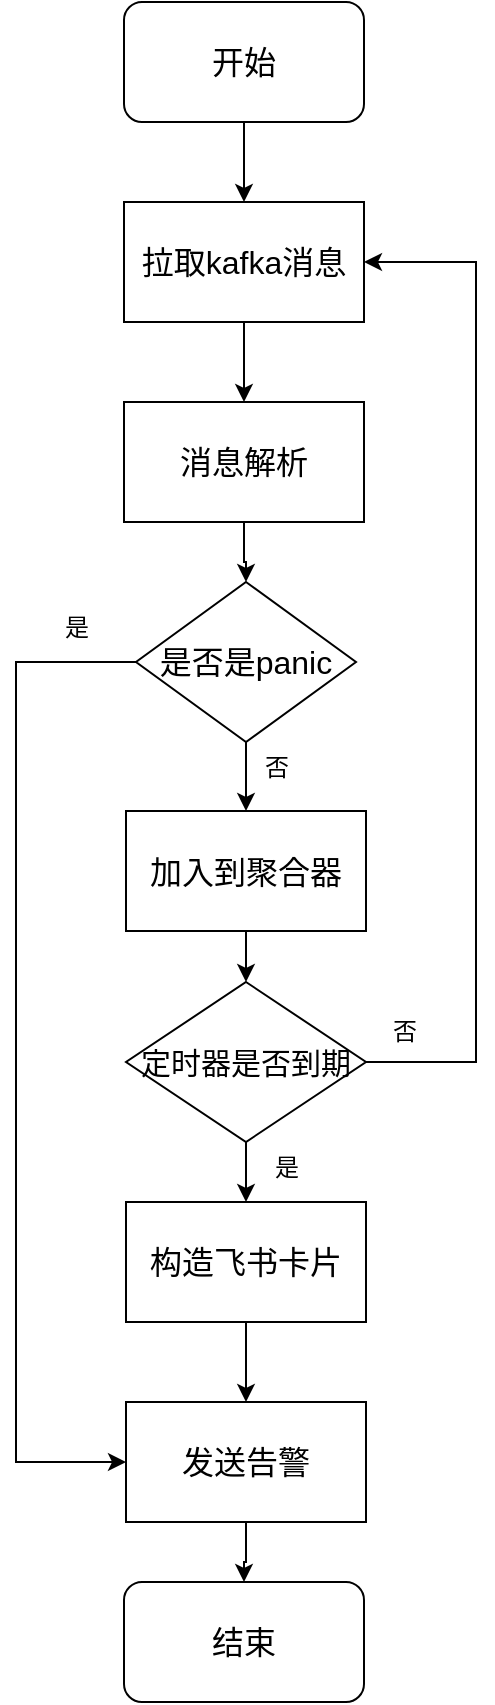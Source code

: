 <mxfile version="21.6.6" type="github">
  <diagram name="第 1 页" id="HdafNH0HoxGkNgHMaCGU">
    <mxGraphModel dx="1468" dy="778" grid="1" gridSize="10" guides="1" tooltips="1" connect="1" arrows="1" fold="1" page="1" pageScale="1" pageWidth="827" pageHeight="1169" math="0" shadow="0">
      <root>
        <mxCell id="0" />
        <mxCell id="1" parent="0" />
        <mxCell id="S4SMHpq0_AO4ld81AgC7-11" style="edgeStyle=orthogonalEdgeStyle;rounded=0;orthogonalLoop=1;jettySize=auto;html=1;entryX=0.5;entryY=0;entryDx=0;entryDy=0;" edge="1" parent="1" source="S4SMHpq0_AO4ld81AgC7-1" target="S4SMHpq0_AO4ld81AgC7-2">
          <mxGeometry relative="1" as="geometry" />
        </mxCell>
        <mxCell id="S4SMHpq0_AO4ld81AgC7-1" value="&lt;font style=&quot;font-size: 16px;&quot;&gt;开始&lt;/font&gt;" style="rounded=1;whiteSpace=wrap;html=1;" vertex="1" parent="1">
          <mxGeometry x="354" y="120" width="120" height="60" as="geometry" />
        </mxCell>
        <mxCell id="S4SMHpq0_AO4ld81AgC7-12" style="edgeStyle=orthogonalEdgeStyle;rounded=0;orthogonalLoop=1;jettySize=auto;html=1;entryX=0.5;entryY=0;entryDx=0;entryDy=0;" edge="1" parent="1" source="S4SMHpq0_AO4ld81AgC7-2" target="S4SMHpq0_AO4ld81AgC7-3">
          <mxGeometry relative="1" as="geometry" />
        </mxCell>
        <mxCell id="S4SMHpq0_AO4ld81AgC7-2" value="&lt;font style=&quot;font-size: 16px;&quot;&gt;拉取kafka消息&lt;/font&gt;" style="rounded=0;whiteSpace=wrap;html=1;" vertex="1" parent="1">
          <mxGeometry x="354" y="220" width="120" height="60" as="geometry" />
        </mxCell>
        <mxCell id="S4SMHpq0_AO4ld81AgC7-13" style="edgeStyle=orthogonalEdgeStyle;rounded=0;orthogonalLoop=1;jettySize=auto;html=1;entryX=0.5;entryY=0;entryDx=0;entryDy=0;" edge="1" parent="1" source="S4SMHpq0_AO4ld81AgC7-3" target="S4SMHpq0_AO4ld81AgC7-5">
          <mxGeometry relative="1" as="geometry" />
        </mxCell>
        <mxCell id="S4SMHpq0_AO4ld81AgC7-3" value="&lt;font style=&quot;font-size: 16px;&quot;&gt;消息解析&lt;/font&gt;" style="rounded=0;whiteSpace=wrap;html=1;" vertex="1" parent="1">
          <mxGeometry x="354" y="320" width="120" height="60" as="geometry" />
        </mxCell>
        <mxCell id="S4SMHpq0_AO4ld81AgC7-14" style="edgeStyle=orthogonalEdgeStyle;rounded=0;orthogonalLoop=1;jettySize=auto;html=1;entryX=0.5;entryY=0;entryDx=0;entryDy=0;" edge="1" parent="1" source="S4SMHpq0_AO4ld81AgC7-5" target="S4SMHpq0_AO4ld81AgC7-6">
          <mxGeometry relative="1" as="geometry" />
        </mxCell>
        <mxCell id="S4SMHpq0_AO4ld81AgC7-22" style="edgeStyle=orthogonalEdgeStyle;rounded=0;orthogonalLoop=1;jettySize=auto;html=1;entryX=0;entryY=0.5;entryDx=0;entryDy=0;exitX=0;exitY=0.5;exitDx=0;exitDy=0;" edge="1" parent="1" source="S4SMHpq0_AO4ld81AgC7-5" target="S4SMHpq0_AO4ld81AgC7-9">
          <mxGeometry relative="1" as="geometry">
            <Array as="points">
              <mxPoint x="300" y="450" />
              <mxPoint x="300" y="850" />
            </Array>
          </mxGeometry>
        </mxCell>
        <mxCell id="S4SMHpq0_AO4ld81AgC7-5" value="&lt;font style=&quot;font-size: 16px;&quot;&gt;是否是panic&lt;/font&gt;" style="rhombus;whiteSpace=wrap;html=1;" vertex="1" parent="1">
          <mxGeometry x="360" y="410" width="110" height="80" as="geometry" />
        </mxCell>
        <mxCell id="S4SMHpq0_AO4ld81AgC7-16" style="edgeStyle=orthogonalEdgeStyle;rounded=0;orthogonalLoop=1;jettySize=auto;html=1;entryX=0.5;entryY=0;entryDx=0;entryDy=0;" edge="1" parent="1" source="S4SMHpq0_AO4ld81AgC7-6" target="S4SMHpq0_AO4ld81AgC7-7">
          <mxGeometry relative="1" as="geometry" />
        </mxCell>
        <mxCell id="S4SMHpq0_AO4ld81AgC7-6" value="&lt;font style=&quot;font-size: 16px;&quot;&gt;加入到聚合器&lt;/font&gt;" style="rounded=0;whiteSpace=wrap;html=1;" vertex="1" parent="1">
          <mxGeometry x="355" y="524.5" width="120" height="60" as="geometry" />
        </mxCell>
        <mxCell id="S4SMHpq0_AO4ld81AgC7-17" style="edgeStyle=orthogonalEdgeStyle;rounded=0;orthogonalLoop=1;jettySize=auto;html=1;entryX=0.5;entryY=0;entryDx=0;entryDy=0;" edge="1" parent="1" source="S4SMHpq0_AO4ld81AgC7-7" target="S4SMHpq0_AO4ld81AgC7-8">
          <mxGeometry relative="1" as="geometry" />
        </mxCell>
        <mxCell id="S4SMHpq0_AO4ld81AgC7-24" style="edgeStyle=orthogonalEdgeStyle;rounded=0;orthogonalLoop=1;jettySize=auto;html=1;entryX=1;entryY=0.5;entryDx=0;entryDy=0;exitX=1;exitY=0.5;exitDx=0;exitDy=0;" edge="1" parent="1" source="S4SMHpq0_AO4ld81AgC7-7" target="S4SMHpq0_AO4ld81AgC7-2">
          <mxGeometry relative="1" as="geometry">
            <Array as="points">
              <mxPoint x="530" y="650" />
              <mxPoint x="530" y="250" />
            </Array>
          </mxGeometry>
        </mxCell>
        <mxCell id="S4SMHpq0_AO4ld81AgC7-7" value="&lt;font style=&quot;font-size: 15px;&quot;&gt;定时器是否到期&lt;/font&gt;" style="rhombus;whiteSpace=wrap;html=1;" vertex="1" parent="1">
          <mxGeometry x="355" y="610" width="120" height="80" as="geometry" />
        </mxCell>
        <mxCell id="S4SMHpq0_AO4ld81AgC7-18" style="edgeStyle=orthogonalEdgeStyle;rounded=0;orthogonalLoop=1;jettySize=auto;html=1;entryX=0.5;entryY=0;entryDx=0;entryDy=0;" edge="1" parent="1" source="S4SMHpq0_AO4ld81AgC7-8" target="S4SMHpq0_AO4ld81AgC7-9">
          <mxGeometry relative="1" as="geometry" />
        </mxCell>
        <mxCell id="S4SMHpq0_AO4ld81AgC7-8" value="&lt;font style=&quot;font-size: 16px;&quot;&gt;构造飞书卡片&lt;/font&gt;" style="rounded=0;whiteSpace=wrap;html=1;" vertex="1" parent="1">
          <mxGeometry x="355" y="720" width="120" height="60" as="geometry" />
        </mxCell>
        <mxCell id="S4SMHpq0_AO4ld81AgC7-19" style="edgeStyle=orthogonalEdgeStyle;rounded=0;orthogonalLoop=1;jettySize=auto;html=1;entryX=0.5;entryY=0;entryDx=0;entryDy=0;" edge="1" parent="1" source="S4SMHpq0_AO4ld81AgC7-9" target="S4SMHpq0_AO4ld81AgC7-10">
          <mxGeometry relative="1" as="geometry" />
        </mxCell>
        <mxCell id="S4SMHpq0_AO4ld81AgC7-9" value="&lt;font style=&quot;font-size: 16px;&quot;&gt;发送告警&lt;/font&gt;" style="rounded=0;whiteSpace=wrap;html=1;" vertex="1" parent="1">
          <mxGeometry x="355" y="820" width="120" height="60" as="geometry" />
        </mxCell>
        <mxCell id="S4SMHpq0_AO4ld81AgC7-10" value="&lt;font style=&quot;font-size: 16px;&quot;&gt;结束&lt;/font&gt;" style="rounded=1;whiteSpace=wrap;html=1;" vertex="1" parent="1">
          <mxGeometry x="354" y="910" width="120" height="60" as="geometry" />
        </mxCell>
        <mxCell id="S4SMHpq0_AO4ld81AgC7-20" value="是" style="text;html=1;align=center;verticalAlign=middle;resizable=0;points=[];autosize=1;strokeColor=none;fillColor=none;" vertex="1" parent="1">
          <mxGeometry x="415" y="688" width="40" height="30" as="geometry" />
        </mxCell>
        <mxCell id="S4SMHpq0_AO4ld81AgC7-21" value="否" style="text;html=1;align=center;verticalAlign=middle;resizable=0;points=[];autosize=1;strokeColor=none;fillColor=none;" vertex="1" parent="1">
          <mxGeometry x="410" y="488" width="40" height="30" as="geometry" />
        </mxCell>
        <mxCell id="S4SMHpq0_AO4ld81AgC7-23" value="是" style="text;html=1;align=center;verticalAlign=middle;resizable=0;points=[];autosize=1;strokeColor=none;fillColor=none;" vertex="1" parent="1">
          <mxGeometry x="310" y="418" width="40" height="30" as="geometry" />
        </mxCell>
        <mxCell id="S4SMHpq0_AO4ld81AgC7-25" value="否" style="text;html=1;align=center;verticalAlign=middle;resizable=0;points=[];autosize=1;strokeColor=none;fillColor=none;" vertex="1" parent="1">
          <mxGeometry x="474" y="620" width="40" height="30" as="geometry" />
        </mxCell>
      </root>
    </mxGraphModel>
  </diagram>
</mxfile>
